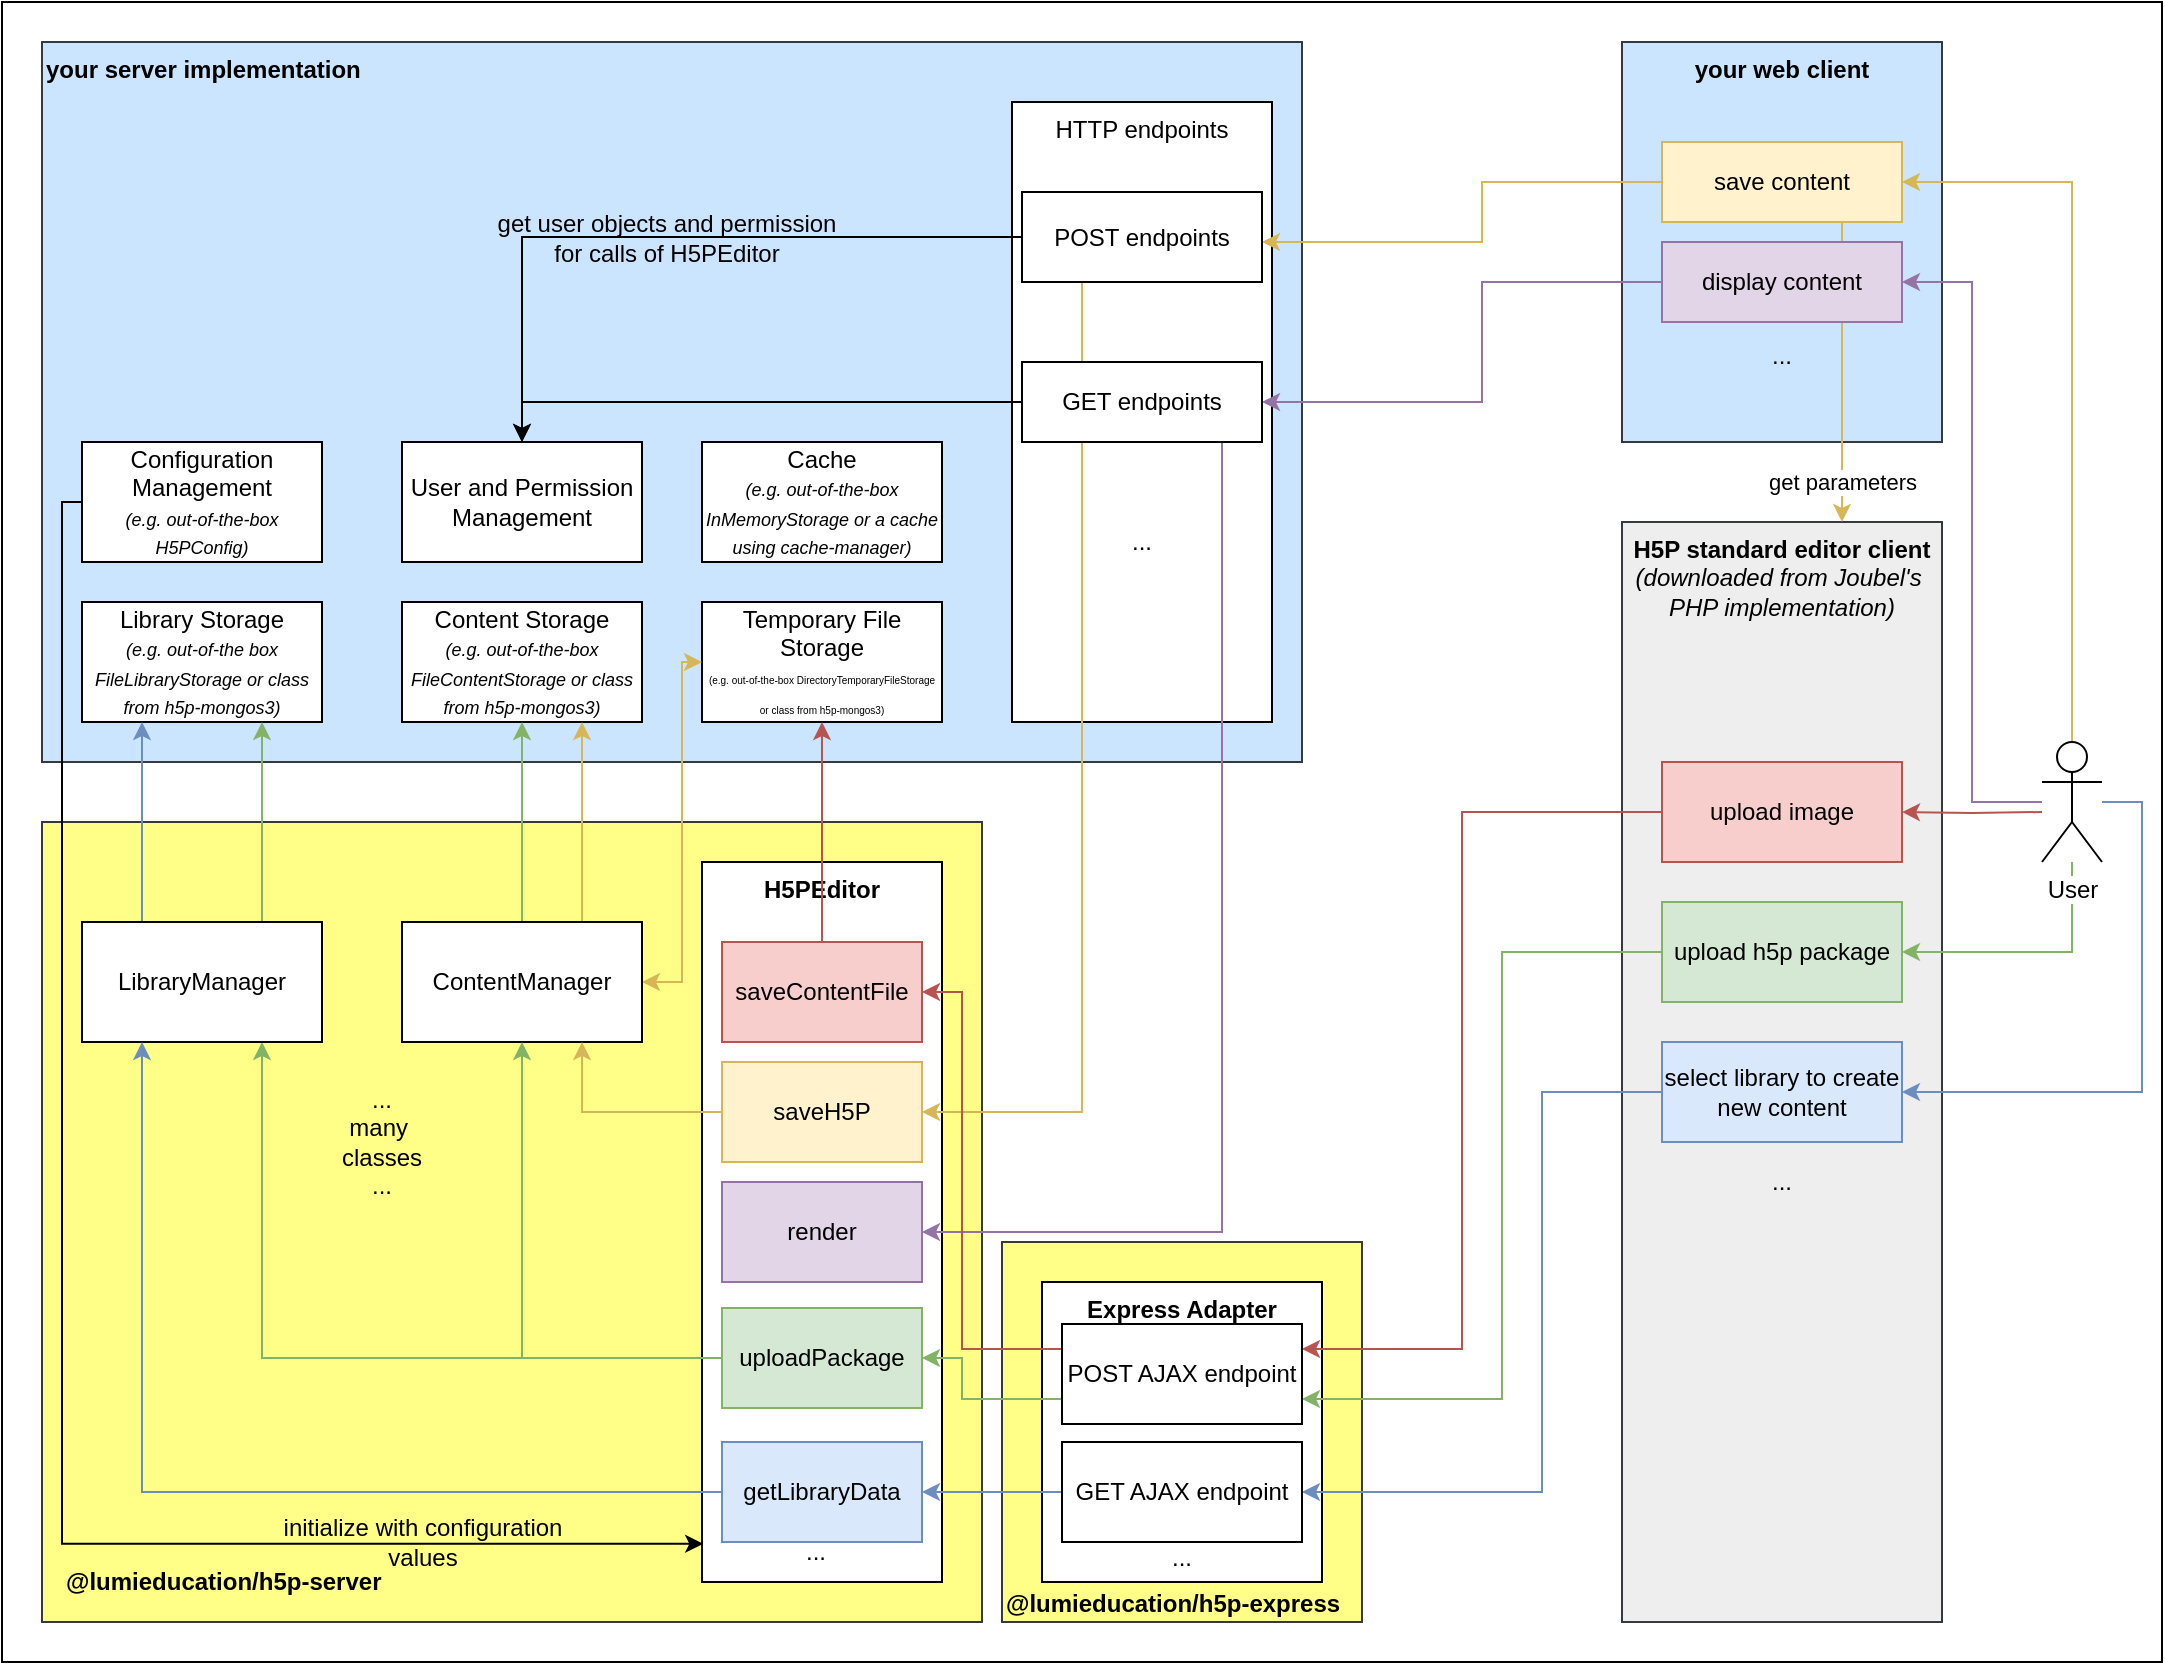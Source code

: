 <mxfile version="14.1.8" type="device"><diagram name="Page-1" id="5f0bae14-7c28-e335-631c-24af17079c00"><mxGraphModel dx="1422" dy="845" grid="1" gridSize="10" guides="1" tooltips="1" connect="1" arrows="1" fold="1" page="1" pageScale="1" pageWidth="1100" pageHeight="850" background="#ffffff" math="0" shadow="0"><root><mxCell id="0"/><mxCell id="1" parent="0"/><mxCell id="FFutgG5IrVaJNy8XSu64-99" value="" style="rounded=0;whiteSpace=wrap;html=1;labelBackgroundColor=none;align=center;" parent="1" vertex="1"><mxGeometry x="10" y="10" width="1080" height="830" as="geometry"/></mxCell><mxCell id="OO2jUxidYB952yBgf0vf-1" value="&lt;b&gt;@lumieducation/h5p-express&lt;/b&gt;" style="rounded=0;whiteSpace=wrap;html=1;fillColor=#ffff88;strokeColor=#36393d;align=left;verticalAlign=bottom;" vertex="1" parent="1"><mxGeometry x="510" y="630" width="180" height="190" as="geometry"/></mxCell><mxCell id="FFutgG5IrVaJNy8XSu64-6" value="" style="rounded=0;whiteSpace=wrap;html=1;fillColor=#ffff88;strokeColor=#36393d;" parent="1" vertex="1"><mxGeometry x="30" y="420" width="470" height="400" as="geometry"/></mxCell><mxCell id="TuQuXrzp_o6lB0vVnlZC-1" value="&lt;b&gt;Express Adapter&lt;/b&gt;" style="rounded=0;whiteSpace=wrap;html=1;align=center;verticalAlign=top;" parent="1" vertex="1"><mxGeometry x="530" y="650" width="140" height="150" as="geometry"/></mxCell><mxCell id="FFutgG5IrVaJNy8XSu64-37" value="&lt;b&gt;H5P standard editor client&lt;/b&gt;&lt;br&gt;&lt;i&gt;(downloaded from Joubel's&amp;nbsp;&lt;br&gt;PHP implementation)&lt;/i&gt;" style="rounded=0;whiteSpace=wrap;html=1;align=center;verticalAlign=top;fillColor=#eeeeee;strokeColor=#36393d;" parent="1" vertex="1"><mxGeometry x="820" y="270" width="160" height="550" as="geometry"/></mxCell><mxCell id="FFutgG5IrVaJNy8XSu64-1" value="&lt;b&gt;your server implementation&lt;/b&gt;" style="rounded=0;whiteSpace=wrap;html=1;align=left;verticalAlign=top;fillColor=#cce5ff;strokeColor=#36393d;" parent="1" vertex="1"><mxGeometry x="30" y="30" width="630" height="360" as="geometry"/></mxCell><mxCell id="FFutgG5IrVaJNy8XSu64-11" value="&lt;b&gt;@lumieducation/h5p-server&lt;/b&gt;" style="text;html=1;strokeColor=none;fillColor=none;align=left;verticalAlign=middle;whiteSpace=wrap;rounded=0;" parent="1" vertex="1"><mxGeometry x="40" y="790" width="240" height="20" as="geometry"/></mxCell><mxCell id="FFutgG5IrVaJNy8XSu64-13" value="Library Storage&lt;br&gt;&lt;i&gt;&lt;font style=&quot;font-size: 9px&quot;&gt;(e.g. out-of-the box FileLibraryStorage or class from h5p-mongos3)&lt;/font&gt;&lt;/i&gt;" style="rounded=0;whiteSpace=wrap;html=1;" parent="1" vertex="1"><mxGeometry x="50" y="310" width="120" height="60" as="geometry"/></mxCell><mxCell id="FFutgG5IrVaJNy8XSu64-14" value="Content Storage&lt;br&gt;&lt;i&gt;&lt;font style=&quot;font-size: 9px&quot;&gt;(e.g. out-of-the-box FileContentStorage&amp;nbsp;&lt;/font&gt;&lt;/i&gt;&lt;i&gt;&lt;font style=&quot;font-size: 9px&quot;&gt;or class from h5p-mongos3)&lt;/font&gt;&lt;/i&gt;" style="rounded=0;whiteSpace=wrap;html=1;" parent="1" vertex="1"><mxGeometry x="210" y="310" width="120" height="60" as="geometry"/></mxCell><mxCell id="FFutgG5IrVaJNy8XSu64-15" value="Temporary File Storage &lt;br&gt;&lt;span style=&quot;line-height: 80%&quot;&gt;&lt;font style=&quot;font-size: 5px&quot;&gt;(e.g. out-of-the-box DirectoryTemporaryFileStorage or class from h5p-mongos3)&lt;/font&gt;&lt;/span&gt;" style="rounded=0;whiteSpace=wrap;html=1;" parent="1" vertex="1"><mxGeometry x="360" y="310" width="120" height="60" as="geometry"/></mxCell><mxCell id="FFutgG5IrVaJNy8XSu64-74" style="edgeStyle=orthogonalEdgeStyle;rounded=0;orthogonalLoop=1;jettySize=auto;html=1;entryX=0.005;entryY=0.947;entryDx=0;entryDy=0;entryPerimeter=0;startArrow=none;startFill=0;" parent="1" source="FFutgG5IrVaJNy8XSu64-16" target="FFutgG5IrVaJNy8XSu64-34" edge="1"><mxGeometry relative="1" as="geometry"><Array as="points"><mxPoint x="40" y="260"/><mxPoint x="40" y="781"/></Array></mxGeometry></mxCell><mxCell id="FFutgG5IrVaJNy8XSu64-75" value="initialize with configuration&lt;br&gt;values" style="text;html=1;resizable=0;points=[];align=center;verticalAlign=middle;labelBackgroundColor=none;" parent="FFutgG5IrVaJNy8XSu64-74" vertex="1" connectable="0"><mxGeometry x="0.165" y="3" relative="1" as="geometry"><mxPoint x="177" y="34" as="offset"/></mxGeometry></mxCell><mxCell id="FFutgG5IrVaJNy8XSu64-16" value="Configuration Management&lt;br&gt;&lt;font style=&quot;font-size: 9px&quot;&gt;&lt;i&gt;(e.g. out-of-the-box H5PConfig)&lt;/i&gt;&lt;/font&gt;" style="rounded=0;whiteSpace=wrap;html=1;align=center;" parent="1" vertex="1"><mxGeometry x="50" y="230" width="120" height="60" as="geometry"/></mxCell><mxCell id="FFutgG5IrVaJNy8XSu64-17" value="User and Permission Management" style="rounded=0;whiteSpace=wrap;html=1;align=center;" parent="1" vertex="1"><mxGeometry x="210" y="230" width="120" height="60" as="geometry"/></mxCell><mxCell id="FFutgG5IrVaJNy8XSu64-18" value="Cache&lt;br&gt;&lt;font style=&quot;font-size: 9px&quot;&gt;&lt;i&gt;(e.g. out-of-the-box InMemoryStorage or a cache using cache-manager)&lt;/i&gt;&lt;/font&gt;" style="rounded=0;whiteSpace=wrap;html=1;align=center;" parent="1" vertex="1"><mxGeometry x="360" y="230" width="120" height="60" as="geometry"/></mxCell><mxCell id="FFutgG5IrVaJNy8XSu64-19" value="HTTP endpoints" style="rounded=0;whiteSpace=wrap;html=1;align=center;verticalAlign=top;" parent="1" vertex="1"><mxGeometry x="515" y="60" width="130" height="310" as="geometry"/></mxCell><mxCell id="FFutgG5IrVaJNy8XSu64-21" value="&lt;b&gt;your web client&lt;/b&gt;" style="rounded=0;whiteSpace=wrap;html=1;align=center;verticalAlign=top;fillColor=#cce5ff;strokeColor=#36393d;" parent="1" vertex="1"><mxGeometry x="820" y="30" width="160" height="200" as="geometry"/></mxCell><mxCell id="FFutgG5IrVaJNy8XSu64-33" style="edgeStyle=orthogonalEdgeStyle;rounded=0;orthogonalLoop=1;jettySize=auto;html=1;entryX=1;entryY=0.5;entryDx=0;entryDy=0;fillColor=#f8cecc;strokeColor=#b85450;" parent="1" target="FFutgG5IrVaJNy8XSu64-32" edge="1"><mxGeometry relative="1" as="geometry"><mxPoint x="1030" y="415" as="sourcePoint"/></mxGeometry></mxCell><mxCell id="FFutgG5IrVaJNy8XSu64-53" style="edgeStyle=orthogonalEdgeStyle;rounded=0;orthogonalLoop=1;jettySize=auto;html=1;entryX=1;entryY=0.5;entryDx=0;entryDy=0;fillColor=#fff2cc;strokeColor=#d6b656;exitX=0.5;exitY=0;exitDx=0;exitDy=0;exitPerimeter=0;" parent="1" source="FFutgG5IrVaJNy8XSu64-27" target="FFutgG5IrVaJNy8XSu64-52" edge="1"><mxGeometry relative="1" as="geometry"/></mxCell><mxCell id="FFutgG5IrVaJNy8XSu64-62" style="edgeStyle=orthogonalEdgeStyle;rounded=0;orthogonalLoop=1;jettySize=auto;html=1;entryX=1;entryY=0.5;entryDx=0;entryDy=0;startArrow=none;startFill=0;fillColor=#d5e8d4;strokeColor=#82b366;" parent="1" source="FFutgG5IrVaJNy8XSu64-27" target="FFutgG5IrVaJNy8XSu64-61" edge="1"><mxGeometry relative="1" as="geometry"><Array as="points"><mxPoint x="1045" y="485"/></Array></mxGeometry></mxCell><mxCell id="FFutgG5IrVaJNy8XSu64-77" style="edgeStyle=orthogonalEdgeStyle;rounded=0;orthogonalLoop=1;jettySize=auto;html=1;entryX=1;entryY=0.5;entryDx=0;entryDy=0;startArrow=none;startFill=0;fillColor=#dae8fc;strokeColor=#6c8ebf;" parent="1" source="FFutgG5IrVaJNy8XSu64-27" target="FFutgG5IrVaJNy8XSu64-76" edge="1"><mxGeometry relative="1" as="geometry"><Array as="points"><mxPoint x="1080" y="410"/><mxPoint x="1080" y="555"/></Array></mxGeometry></mxCell><mxCell id="FFutgG5IrVaJNy8XSu64-96" style="edgeStyle=orthogonalEdgeStyle;rounded=0;orthogonalLoop=1;jettySize=auto;html=1;entryX=1;entryY=0.5;entryDx=0;entryDy=0;startArrow=none;startFill=0;endArrow=classic;endFill=1;fillColor=#e1d5e7;strokeColor=#9673a6;" parent="1" source="FFutgG5IrVaJNy8XSu64-27" target="FFutgG5IrVaJNy8XSu64-86" edge="1"><mxGeometry relative="1" as="geometry"/></mxCell><mxCell id="FFutgG5IrVaJNy8XSu64-27" value="User" style="shape=umlActor;verticalLabelPosition=bottom;labelBackgroundColor=#ffffff;verticalAlign=top;html=1;outlineConnect=0;align=center;" parent="1" vertex="1"><mxGeometry x="1030" y="380" width="30" height="60" as="geometry"/></mxCell><mxCell id="FFutgG5IrVaJNy8XSu64-45" style="edgeStyle=orthogonalEdgeStyle;rounded=0;orthogonalLoop=1;jettySize=auto;html=1;exitX=0;exitY=0.5;exitDx=0;exitDy=0;fillColor=#f8cecc;strokeColor=#b85450;entryX=1;entryY=0.25;entryDx=0;entryDy=0;" parent="1" source="FFutgG5IrVaJNy8XSu64-32" target="TuQuXrzp_o6lB0vVnlZC-4" edge="1"><mxGeometry relative="1" as="geometry"><mxPoint x="630" y="683" as="targetPoint"/><Array as="points"><mxPoint x="740" y="415"/><mxPoint x="740" y="683"/></Array></mxGeometry></mxCell><mxCell id="FFutgG5IrVaJNy8XSu64-32" value="upload image" style="rounded=0;whiteSpace=wrap;html=1;align=center;fillColor=#f8cecc;strokeColor=#b85450;" parent="1" vertex="1"><mxGeometry x="840" y="390" width="120" height="50" as="geometry"/></mxCell><mxCell id="FFutgG5IrVaJNy8XSu64-34" value="&lt;b&gt;H5PEditor&lt;/b&gt;" style="rounded=0;whiteSpace=wrap;html=1;align=center;verticalAlign=top;" parent="1" vertex="1"><mxGeometry x="360" y="440" width="120" height="360" as="geometry"/></mxCell><mxCell id="FFutgG5IrVaJNy8XSu64-49" style="edgeStyle=orthogonalEdgeStyle;rounded=0;orthogonalLoop=1;jettySize=auto;html=1;entryX=0.5;entryY=1;entryDx=0;entryDy=0;fillColor=#f8cecc;strokeColor=#b85450;" parent="1" source="FFutgG5IrVaJNy8XSu64-43" target="FFutgG5IrVaJNy8XSu64-15" edge="1"><mxGeometry relative="1" as="geometry"/></mxCell><mxCell id="FFutgG5IrVaJNy8XSu64-43" value="saveContentFile" style="rounded=0;whiteSpace=wrap;html=1;align=center;fillColor=#f8cecc;strokeColor=#b85450;" parent="1" vertex="1"><mxGeometry x="370" y="480" width="100" height="50" as="geometry"/></mxCell><mxCell id="FFutgG5IrVaJNy8XSu64-55" style="edgeStyle=orthogonalEdgeStyle;rounded=0;orthogonalLoop=1;jettySize=auto;html=1;exitX=0.25;exitY=1;exitDx=0;exitDy=0;entryX=1;entryY=0.5;entryDx=0;entryDy=0;fillColor=#fff2cc;strokeColor=#d6b656;" parent="1" source="FFutgG5IrVaJNy8XSu64-44" target="FFutgG5IrVaJNy8XSu64-51" edge="1"><mxGeometry relative="1" as="geometry"><Array as="points"><mxPoint x="550" y="565"/></Array></mxGeometry></mxCell><mxCell id="FFutgG5IrVaJNy8XSu64-72" style="edgeStyle=orthogonalEdgeStyle;rounded=0;orthogonalLoop=1;jettySize=auto;html=1;startArrow=none;startFill=0;" parent="1" source="FFutgG5IrVaJNy8XSu64-44" target="FFutgG5IrVaJNy8XSu64-17" edge="1"><mxGeometry relative="1" as="geometry"/></mxCell><mxCell id="FFutgG5IrVaJNy8XSu64-73" value="get user objects and permission &lt;br&gt;for calls of H5PEditor" style="text;html=1;resizable=0;points=[];align=center;verticalAlign=middle;labelBackgroundColor=none;" parent="FFutgG5IrVaJNy8XSu64-72" vertex="1" connectable="0"><mxGeometry x="0.252" y="-3" relative="1" as="geometry"><mxPoint x="42" y="3" as="offset"/></mxGeometry></mxCell><mxCell id="FFutgG5IrVaJNy8XSu64-57" style="edgeStyle=orthogonalEdgeStyle;rounded=0;orthogonalLoop=1;jettySize=auto;html=1;entryX=0.75;entryY=1;entryDx=0;entryDy=0;exitX=0.75;exitY=0;exitDx=0;exitDy=0;fillColor=#fff2cc;strokeColor=#d6b656;" parent="1" source="FFutgG5IrVaJNy8XSu64-48" target="FFutgG5IrVaJNy8XSu64-14" edge="1"><mxGeometry relative="1" as="geometry"/></mxCell><mxCell id="FFutgG5IrVaJNy8XSu64-60" style="edgeStyle=orthogonalEdgeStyle;rounded=0;orthogonalLoop=1;jettySize=auto;html=1;entryX=0;entryY=0.5;entryDx=0;entryDy=0;fillColor=#fff2cc;strokeColor=#d6b656;startArrow=classic;startFill=1;" parent="1" source="FFutgG5IrVaJNy8XSu64-48" target="FFutgG5IrVaJNy8XSu64-15" edge="1"><mxGeometry relative="1" as="geometry"><Array as="points"><mxPoint x="350" y="500"/><mxPoint x="350" y="340"/></Array></mxGeometry></mxCell><mxCell id="FFutgG5IrVaJNy8XSu64-71" style="edgeStyle=orthogonalEdgeStyle;rounded=0;orthogonalLoop=1;jettySize=auto;html=1;entryX=0.5;entryY=1;entryDx=0;entryDy=0;startArrow=none;startFill=0;fillColor=#d5e8d4;strokeColor=#82b366;" parent="1" source="FFutgG5IrVaJNy8XSu64-48" target="FFutgG5IrVaJNy8XSu64-14" edge="1"><mxGeometry relative="1" as="geometry"/></mxCell><mxCell id="FFutgG5IrVaJNy8XSu64-48" value="ContentManager" style="rounded=0;whiteSpace=wrap;html=1;align=center;" parent="1" vertex="1"><mxGeometry x="210" y="470" width="120" height="60" as="geometry"/></mxCell><mxCell id="FFutgG5IrVaJNy8XSu64-56" style="edgeStyle=orthogonalEdgeStyle;rounded=0;orthogonalLoop=1;jettySize=auto;html=1;fillColor=#fff2cc;strokeColor=#d6b656;" parent="1" source="FFutgG5IrVaJNy8XSu64-51" edge="1"><mxGeometry relative="1" as="geometry"><mxPoint x="300" y="530" as="targetPoint"/><Array as="points"><mxPoint x="300" y="565"/><mxPoint x="300" y="530"/></Array></mxGeometry></mxCell><mxCell id="FFutgG5IrVaJNy8XSu64-51" value="saveH5P" style="rounded=0;whiteSpace=wrap;html=1;align=center;fillColor=#fff2cc;strokeColor=#d6b656;" parent="1" vertex="1"><mxGeometry x="370" y="540" width="100" height="50" as="geometry"/></mxCell><mxCell id="FFutgG5IrVaJNy8XSu64-54" style="edgeStyle=orthogonalEdgeStyle;rounded=0;orthogonalLoop=1;jettySize=auto;html=1;fillColor=#fff2cc;strokeColor=#d6b656;" parent="1" source="FFutgG5IrVaJNy8XSu64-52" target="FFutgG5IrVaJNy8XSu64-44" edge="1"><mxGeometry relative="1" as="geometry"><Array as="points"><mxPoint x="750" y="100"/><mxPoint x="750" y="130"/></Array></mxGeometry></mxCell><mxCell id="FFutgG5IrVaJNy8XSu64-59" value="get parameters" style="edgeStyle=orthogonalEdgeStyle;rounded=0;orthogonalLoop=1;jettySize=auto;html=1;fillColor=#fff2cc;strokeColor=#d6b656;startArrow=none;startFill=0;" parent="1" source="FFutgG5IrVaJNy8XSu64-52" target="FFutgG5IrVaJNy8XSu64-37" edge="1"><mxGeometry x="0.733" relative="1" as="geometry"><Array as="points"><mxPoint x="930" y="220"/><mxPoint x="930" y="220"/></Array><mxPoint as="offset"/></mxGeometry></mxCell><mxCell id="FFutgG5IrVaJNy8XSu64-52" value="save content" style="rounded=0;whiteSpace=wrap;html=1;align=center;fillColor=#fff2cc;strokeColor=#d6b656;" parent="1" vertex="1"><mxGeometry x="840" y="80" width="120" height="40" as="geometry"/></mxCell><mxCell id="FFutgG5IrVaJNy8XSu64-63" style="edgeStyle=orthogonalEdgeStyle;rounded=0;orthogonalLoop=1;jettySize=auto;html=1;entryX=1;entryY=0.75;entryDx=0;entryDy=0;startArrow=none;startFill=0;fillColor=#d5e8d4;strokeColor=#82b366;" parent="1" source="FFutgG5IrVaJNy8XSu64-61" target="TuQuXrzp_o6lB0vVnlZC-4" edge="1"><mxGeometry relative="1" as="geometry"><Array as="points"><mxPoint x="760" y="485"/><mxPoint x="760" y="708"/></Array></mxGeometry></mxCell><mxCell id="FFutgG5IrVaJNy8XSu64-61" value="upload h5p package" style="rounded=0;whiteSpace=wrap;html=1;align=center;fillColor=#d5e8d4;strokeColor=#82b366;" parent="1" vertex="1"><mxGeometry x="840" y="460" width="120" height="50" as="geometry"/></mxCell><mxCell id="FFutgG5IrVaJNy8XSu64-68" style="edgeStyle=orthogonalEdgeStyle;rounded=0;orthogonalLoop=1;jettySize=auto;html=1;entryX=0.75;entryY=1;entryDx=0;entryDy=0;startArrow=none;startFill=0;fillColor=#d5e8d4;strokeColor=#82b366;" parent="1" source="FFutgG5IrVaJNy8XSu64-64" target="FFutgG5IrVaJNy8XSu64-67" edge="1"><mxGeometry relative="1" as="geometry"/></mxCell><mxCell id="FFutgG5IrVaJNy8XSu64-70" style="edgeStyle=orthogonalEdgeStyle;rounded=0;orthogonalLoop=1;jettySize=auto;html=1;entryX=0.5;entryY=1;entryDx=0;entryDy=0;startArrow=none;startFill=0;fillColor=#d5e8d4;strokeColor=#82b366;exitX=0;exitY=0.5;exitDx=0;exitDy=0;" parent="1" source="FFutgG5IrVaJNy8XSu64-64" target="FFutgG5IrVaJNy8XSu64-48" edge="1"><mxGeometry relative="1" as="geometry"><Array as="points"><mxPoint x="270" y="688"/></Array></mxGeometry></mxCell><mxCell id="FFutgG5IrVaJNy8XSu64-64" value="uploadPackage" style="rounded=0;whiteSpace=wrap;html=1;align=center;fillColor=#d5e8d4;strokeColor=#82b366;" parent="1" vertex="1"><mxGeometry x="370" y="663" width="100" height="50" as="geometry"/></mxCell><mxCell id="FFutgG5IrVaJNy8XSu64-69" style="edgeStyle=orthogonalEdgeStyle;rounded=0;orthogonalLoop=1;jettySize=auto;html=1;startArrow=none;startFill=0;fillColor=#d5e8d4;strokeColor=#82b366;" parent="1" source="FFutgG5IrVaJNy8XSu64-67" edge="1"><mxGeometry relative="1" as="geometry"><mxPoint x="140" y="370" as="targetPoint"/><Array as="points"><mxPoint x="140" y="370"/></Array></mxGeometry></mxCell><mxCell id="FFutgG5IrVaJNy8XSu64-84" style="edgeStyle=orthogonalEdgeStyle;rounded=0;orthogonalLoop=1;jettySize=auto;html=1;startArrow=none;startFill=0;fillColor=#dae8fc;strokeColor=#6c8ebf;" parent="1" source="FFutgG5IrVaJNy8XSu64-67" target="FFutgG5IrVaJNy8XSu64-13" edge="1"><mxGeometry relative="1" as="geometry"><Array as="points"><mxPoint x="80" y="460"/><mxPoint x="80" y="460"/></Array></mxGeometry></mxCell><mxCell id="FFutgG5IrVaJNy8XSu64-67" value="LibraryManager" style="rounded=0;whiteSpace=wrap;html=1;align=center;" parent="1" vertex="1"><mxGeometry x="50" y="470" width="120" height="60" as="geometry"/></mxCell><mxCell id="FFutgG5IrVaJNy8XSu64-79" style="edgeStyle=orthogonalEdgeStyle;rounded=0;orthogonalLoop=1;jettySize=auto;html=1;entryX=1;entryY=0.5;entryDx=0;entryDy=0;startArrow=none;startFill=0;fillColor=#dae8fc;strokeColor=#6c8ebf;" parent="1" source="FFutgG5IrVaJNy8XSu64-76" target="TuQuXrzp_o6lB0vVnlZC-5" edge="1"><mxGeometry relative="1" as="geometry"><Array as="points"><mxPoint x="780" y="555"/><mxPoint x="780" y="755"/></Array><mxPoint x="640" y="255" as="targetPoint"/></mxGeometry></mxCell><mxCell id="FFutgG5IrVaJNy8XSu64-76" value="select library to create new content" style="rounded=0;whiteSpace=wrap;html=1;align=center;fillColor=#dae8fc;strokeColor=#6c8ebf;" parent="1" vertex="1"><mxGeometry x="840" y="530" width="120" height="50" as="geometry"/></mxCell><mxCell id="FFutgG5IrVaJNy8XSu64-83" style="edgeStyle=orthogonalEdgeStyle;rounded=0;orthogonalLoop=1;jettySize=auto;html=1;entryX=0.25;entryY=1;entryDx=0;entryDy=0;startArrow=none;startFill=0;fillColor=#dae8fc;strokeColor=#6c8ebf;" parent="1" source="FFutgG5IrVaJNy8XSu64-80" target="FFutgG5IrVaJNy8XSu64-67" edge="1"><mxGeometry relative="1" as="geometry"/></mxCell><mxCell id="FFutgG5IrVaJNy8XSu64-80" value="getLibraryData" style="rounded=0;whiteSpace=wrap;html=1;align=center;fillColor=#dae8fc;strokeColor=#6c8ebf;" parent="1" vertex="1"><mxGeometry x="370" y="730" width="100" height="50" as="geometry"/></mxCell><mxCell id="FFutgG5IrVaJNy8XSu64-88" style="edgeStyle=orthogonalEdgeStyle;rounded=0;orthogonalLoop=1;jettySize=auto;html=1;entryX=1;entryY=0.5;entryDx=0;entryDy=0;startArrow=none;startFill=0;endArrow=classic;endFill=1;fillColor=#e1d5e7;strokeColor=#9673a6;exitX=0;exitY=0.5;exitDx=0;exitDy=0;" parent="1" source="FFutgG5IrVaJNy8XSu64-86" target="FFutgG5IrVaJNy8XSu64-87" edge="1"><mxGeometry relative="1" as="geometry"><Array as="points"><mxPoint x="750" y="150"/><mxPoint x="750" y="210"/></Array></mxGeometry></mxCell><mxCell id="FFutgG5IrVaJNy8XSu64-86" value="display content" style="rounded=0;whiteSpace=wrap;html=1;align=center;fillColor=#e1d5e7;strokeColor=#9673a6;" parent="1" vertex="1"><mxGeometry x="840" y="130" width="120" height="40" as="geometry"/></mxCell><mxCell id="FFutgG5IrVaJNy8XSu64-90" style="edgeStyle=orthogonalEdgeStyle;rounded=0;orthogonalLoop=1;jettySize=auto;html=1;entryX=1;entryY=0.5;entryDx=0;entryDy=0;startArrow=none;startFill=0;endArrow=classic;endFill=1;fillColor=#e1d5e7;strokeColor=#9673a6;" parent="1" source="FFutgG5IrVaJNy8XSu64-87" target="FFutgG5IrVaJNy8XSu64-89" edge="1"><mxGeometry relative="1" as="geometry"><Array as="points"><mxPoint x="620" y="625"/></Array></mxGeometry></mxCell><mxCell id="TuQuXrzp_o6lB0vVnlZC-13" style="edgeStyle=orthogonalEdgeStyle;rounded=0;orthogonalLoop=1;jettySize=auto;html=1;exitX=0;exitY=0.5;exitDx=0;exitDy=0;entryX=0.5;entryY=0;entryDx=0;entryDy=0;" parent="1" source="FFutgG5IrVaJNy8XSu64-87" target="FFutgG5IrVaJNy8XSu64-17" edge="1"><mxGeometry relative="1" as="geometry"/></mxCell><mxCell id="FFutgG5IrVaJNy8XSu64-87" value="GET endpoints" style="rounded=0;whiteSpace=wrap;html=1;align=center;" parent="1" vertex="1"><mxGeometry x="520" y="190" width="120" height="40" as="geometry"/></mxCell><mxCell id="FFutgG5IrVaJNy8XSu64-89" value="render" style="rounded=0;whiteSpace=wrap;html=1;align=center;fillColor=#e1d5e7;strokeColor=#9673a6;" parent="1" vertex="1"><mxGeometry x="370" y="600" width="100" height="50" as="geometry"/></mxCell><mxCell id="FFutgG5IrVaJNy8XSu64-44" value="POST endpoints" style="rounded=0;whiteSpace=wrap;html=1;align=center;" parent="1" vertex="1"><mxGeometry x="520" y="105" width="120" height="45" as="geometry"/></mxCell><mxCell id="FFutgG5IrVaJNy8XSu64-91" value="..." style="text;html=1;strokeColor=none;fillColor=none;align=center;verticalAlign=middle;whiteSpace=wrap;rounded=0;" parent="1" vertex="1"><mxGeometry x="880" y="590" width="40" height="20" as="geometry"/></mxCell><mxCell id="FFutgG5IrVaJNy8XSu64-93" value="..." style="text;html=1;strokeColor=none;fillColor=none;align=center;verticalAlign=middle;whiteSpace=wrap;rounded=0;" parent="1" vertex="1"><mxGeometry x="560" y="270" width="40" height="20" as="geometry"/></mxCell><mxCell id="FFutgG5IrVaJNy8XSu64-94" value="..." style="text;html=1;strokeColor=none;fillColor=none;align=center;verticalAlign=middle;whiteSpace=wrap;rounded=0;" parent="1" vertex="1"><mxGeometry x="397" y="775" width="40" height="20" as="geometry"/></mxCell><mxCell id="FFutgG5IrVaJNy8XSu64-95" value="... many&amp;nbsp; classes ..." style="text;html=1;strokeColor=none;fillColor=none;align=center;verticalAlign=middle;whiteSpace=wrap;rounded=0;labelBackgroundColor=none;" parent="1" vertex="1"><mxGeometry x="180" y="570" width="40" height="20" as="geometry"/></mxCell><mxCell id="FFutgG5IrVaJNy8XSu64-97" value="..." style="text;html=1;strokeColor=none;fillColor=none;align=center;verticalAlign=middle;whiteSpace=wrap;rounded=0;" parent="1" vertex="1"><mxGeometry x="880" y="177" width="40" height="20" as="geometry"/></mxCell><mxCell id="TuQuXrzp_o6lB0vVnlZC-10" style="edgeStyle=orthogonalEdgeStyle;rounded=0;orthogonalLoop=1;jettySize=auto;html=1;exitX=0;exitY=0.75;exitDx=0;exitDy=0;entryX=1;entryY=0.5;entryDx=0;entryDy=0;fillColor=#d5e8d4;strokeColor=#82b366;" parent="1" source="TuQuXrzp_o6lB0vVnlZC-4" target="FFutgG5IrVaJNy8XSu64-64" edge="1"><mxGeometry relative="1" as="geometry"><Array as="points"><mxPoint x="490" y="708"/><mxPoint x="490" y="688"/></Array></mxGeometry></mxCell><mxCell id="TuQuXrzp_o6lB0vVnlZC-11" style="edgeStyle=orthogonalEdgeStyle;rounded=0;orthogonalLoop=1;jettySize=auto;html=1;exitX=0;exitY=0.25;exitDx=0;exitDy=0;entryX=1;entryY=0.5;entryDx=0;entryDy=0;fillColor=#f8cecc;strokeColor=#b85450;" parent="1" source="TuQuXrzp_o6lB0vVnlZC-4" target="FFutgG5IrVaJNy8XSu64-43" edge="1"><mxGeometry relative="1" as="geometry"><Array as="points"><mxPoint x="490" y="683"/><mxPoint x="490" y="505"/></Array></mxGeometry></mxCell><mxCell id="TuQuXrzp_o6lB0vVnlZC-4" value="POST AJAX endpoint" style="rounded=0;whiteSpace=wrap;html=1;" parent="1" vertex="1"><mxGeometry x="540" y="671" width="120" height="50" as="geometry"/></mxCell><mxCell id="TuQuXrzp_o6lB0vVnlZC-12" style="edgeStyle=orthogonalEdgeStyle;rounded=0;orthogonalLoop=1;jettySize=auto;html=1;exitX=0;exitY=0.5;exitDx=0;exitDy=0;entryX=1;entryY=0.5;entryDx=0;entryDy=0;fillColor=#dae8fc;strokeColor=#6c8ebf;" parent="1" source="TuQuXrzp_o6lB0vVnlZC-5" target="FFutgG5IrVaJNy8XSu64-80" edge="1"><mxGeometry relative="1" as="geometry"/></mxCell><mxCell id="TuQuXrzp_o6lB0vVnlZC-5" value="GET AJAX endpoint" style="rounded=0;whiteSpace=wrap;html=1;" parent="1" vertex="1"><mxGeometry x="540" y="730" width="120" height="50" as="geometry"/></mxCell><mxCell id="TuQuXrzp_o6lB0vVnlZC-6" value="..." style="text;html=1;strokeColor=none;fillColor=none;align=center;verticalAlign=middle;whiteSpace=wrap;rounded=0;" parent="1" vertex="1"><mxGeometry x="580" y="778" width="40" height="20" as="geometry"/></mxCell></root></mxGraphModel></diagram></mxfile>